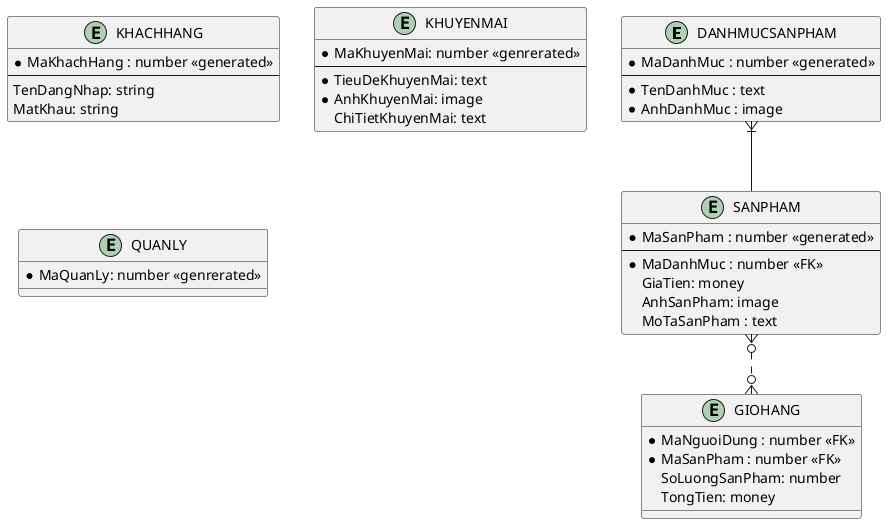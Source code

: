 @startuml
' hide the spot
' hide circle
' avoid problems with angled crows feet
skinparam linetype ortho
entity "DANHMUCSANPHAM" {
*MaDanhMuc : number <<generated>>
--
*TenDanhMuc : text
*AnhDanhMuc : image
}

entity "SANPHAM"  {
*MaSanPham : number <<generated>>
--
*MaDanhMuc : number <<FK>>
GiaTien: money
AnhSanPham: image
MoTaSanPham : text
}

entity "KHACHHANG" {
*MaKhachHang : number <<generated>>
--
TenDangNhap: string
MatKhau: string
}

entity "GIOHANG"{
*MaNguoiDung : number <<FK>>
*MaSanPham : number <<FK>>
SoLuongSanPham: number
TongTien: money
}

entity "KHUYENMAI"{
*MaKhuyenMai: number <<genrerated>>
--
*TieuDeKhuyenMai: text
*AnhKhuyenMai: image
ChiTietKhuyenMai: text
}

entity "QUANLY"{
*MaQuanLy: number <<genrerated>>
}


DANHMUCSANPHAM }|-- SANPHAM
SANPHAM }o..o{GIOHANG
@enduml
